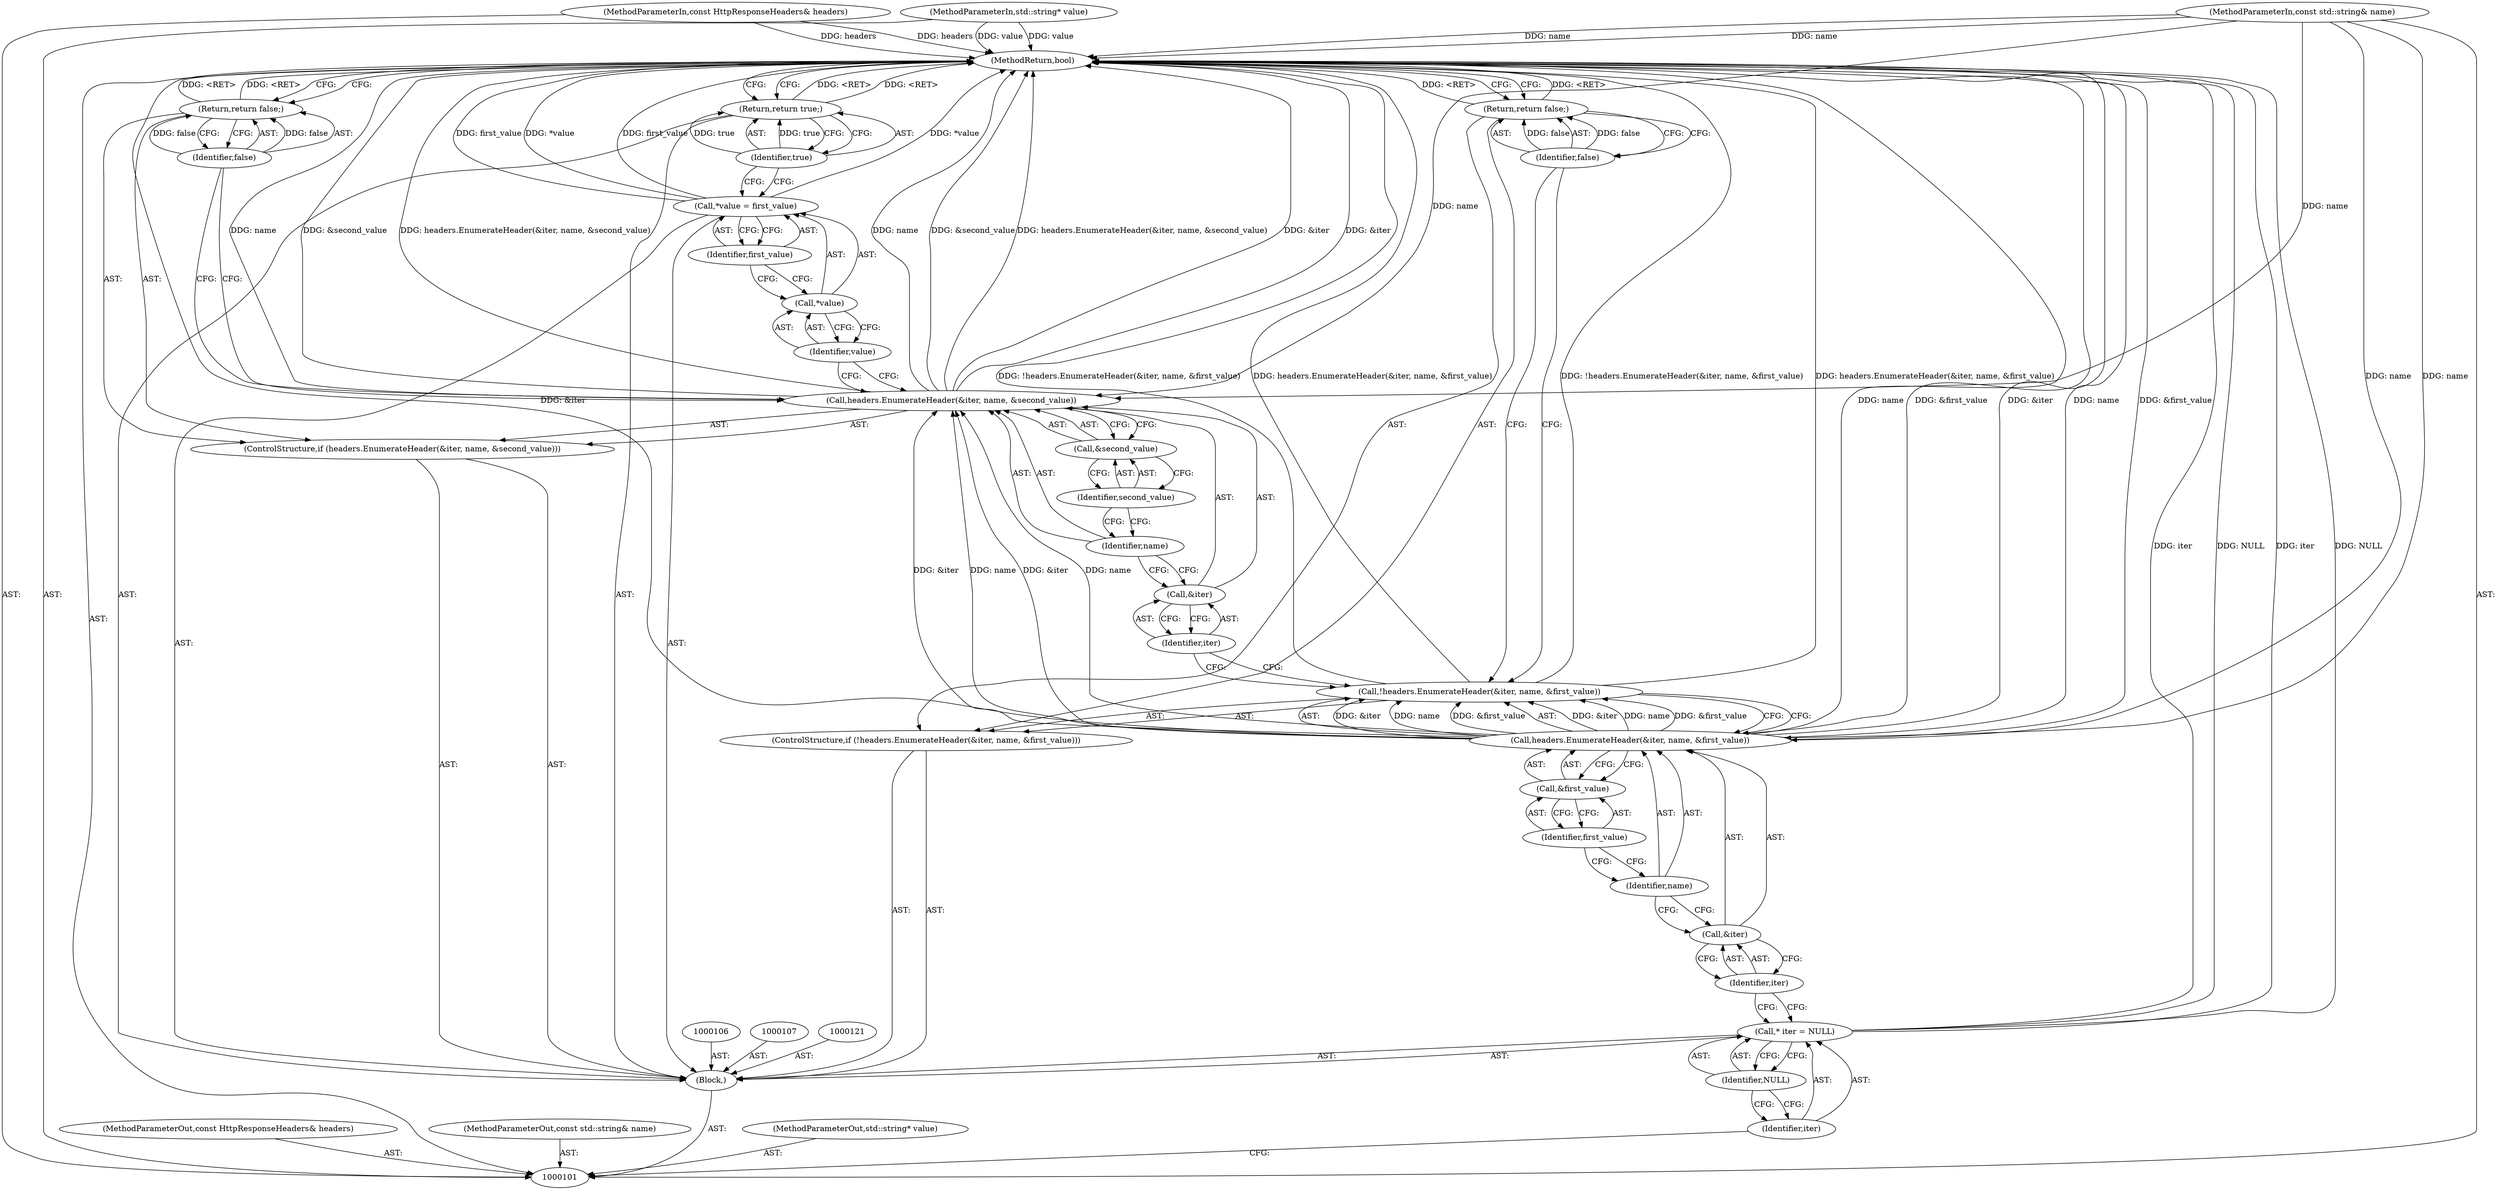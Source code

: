 digraph "0_Chrome_511d0a0a31a54e0cc0f15cb1b977dc9f9b20f0d3_2" {
"1000122" [label="(ControlStructure,if (headers.EnumerateHeader(&iter, name, &second_value)))"];
"1000124" [label="(Call,&iter)"];
"1000125" [label="(Identifier,iter)"];
"1000126" [label="(Identifier,name)"];
"1000127" [label="(Call,&second_value)"];
"1000128" [label="(Identifier,second_value)"];
"1000123" [label="(Call,headers.EnumerateHeader(&iter, name, &second_value))"];
"1000130" [label="(Identifier,false)"];
"1000129" [label="(Return,return false;)"];
"1000134" [label="(Identifier,first_value)"];
"1000131" [label="(Call,*value = first_value)"];
"1000132" [label="(Call,*value)"];
"1000133" [label="(Identifier,value)"];
"1000135" [label="(Return,return true;)"];
"1000136" [label="(Identifier,true)"];
"1000137" [label="(MethodReturn,bool)"];
"1000102" [label="(MethodParameterIn,const HttpResponseHeaders& headers)"];
"1000170" [label="(MethodParameterOut,const HttpResponseHeaders& headers)"];
"1000103" [label="(MethodParameterIn,const std::string& name)"];
"1000171" [label="(MethodParameterOut,const std::string& name)"];
"1000104" [label="(MethodParameterIn,std::string* value)"];
"1000172" [label="(MethodParameterOut,std::string* value)"];
"1000105" [label="(Block,)"];
"1000110" [label="(Identifier,NULL)"];
"1000108" [label="(Call,* iter = NULL)"];
"1000109" [label="(Identifier,iter)"];
"1000111" [label="(ControlStructure,if (!headers.EnumerateHeader(&iter, name, &first_value)))"];
"1000114" [label="(Call,&iter)"];
"1000115" [label="(Identifier,iter)"];
"1000116" [label="(Identifier,name)"];
"1000117" [label="(Call,&first_value)"];
"1000118" [label="(Identifier,first_value)"];
"1000112" [label="(Call,!headers.EnumerateHeader(&iter, name, &first_value))"];
"1000113" [label="(Call,headers.EnumerateHeader(&iter, name, &first_value))"];
"1000120" [label="(Identifier,false)"];
"1000119" [label="(Return,return false;)"];
"1000122" -> "1000105"  [label="AST: "];
"1000123" -> "1000122"  [label="AST: "];
"1000129" -> "1000122"  [label="AST: "];
"1000124" -> "1000123"  [label="AST: "];
"1000124" -> "1000125"  [label="CFG: "];
"1000125" -> "1000124"  [label="AST: "];
"1000126" -> "1000124"  [label="CFG: "];
"1000125" -> "1000124"  [label="AST: "];
"1000125" -> "1000112"  [label="CFG: "];
"1000124" -> "1000125"  [label="CFG: "];
"1000126" -> "1000123"  [label="AST: "];
"1000126" -> "1000124"  [label="CFG: "];
"1000128" -> "1000126"  [label="CFG: "];
"1000127" -> "1000123"  [label="AST: "];
"1000127" -> "1000128"  [label="CFG: "];
"1000128" -> "1000127"  [label="AST: "];
"1000123" -> "1000127"  [label="CFG: "];
"1000128" -> "1000127"  [label="AST: "];
"1000128" -> "1000126"  [label="CFG: "];
"1000127" -> "1000128"  [label="CFG: "];
"1000123" -> "1000122"  [label="AST: "];
"1000123" -> "1000127"  [label="CFG: "];
"1000124" -> "1000123"  [label="AST: "];
"1000126" -> "1000123"  [label="AST: "];
"1000127" -> "1000123"  [label="AST: "];
"1000130" -> "1000123"  [label="CFG: "];
"1000133" -> "1000123"  [label="CFG: "];
"1000123" -> "1000137"  [label="DDG: name"];
"1000123" -> "1000137"  [label="DDG: &second_value"];
"1000123" -> "1000137"  [label="DDG: headers.EnumerateHeader(&iter, name, &second_value)"];
"1000123" -> "1000137"  [label="DDG: &iter"];
"1000113" -> "1000123"  [label="DDG: &iter"];
"1000113" -> "1000123"  [label="DDG: name"];
"1000103" -> "1000123"  [label="DDG: name"];
"1000130" -> "1000129"  [label="AST: "];
"1000130" -> "1000123"  [label="CFG: "];
"1000129" -> "1000130"  [label="CFG: "];
"1000130" -> "1000129"  [label="DDG: false"];
"1000129" -> "1000122"  [label="AST: "];
"1000129" -> "1000130"  [label="CFG: "];
"1000130" -> "1000129"  [label="AST: "];
"1000137" -> "1000129"  [label="CFG: "];
"1000129" -> "1000137"  [label="DDG: <RET>"];
"1000130" -> "1000129"  [label="DDG: false"];
"1000134" -> "1000131"  [label="AST: "];
"1000134" -> "1000132"  [label="CFG: "];
"1000131" -> "1000134"  [label="CFG: "];
"1000131" -> "1000105"  [label="AST: "];
"1000131" -> "1000134"  [label="CFG: "];
"1000132" -> "1000131"  [label="AST: "];
"1000134" -> "1000131"  [label="AST: "];
"1000136" -> "1000131"  [label="CFG: "];
"1000131" -> "1000137"  [label="DDG: *value"];
"1000131" -> "1000137"  [label="DDG: first_value"];
"1000132" -> "1000131"  [label="AST: "];
"1000132" -> "1000133"  [label="CFG: "];
"1000133" -> "1000132"  [label="AST: "];
"1000134" -> "1000132"  [label="CFG: "];
"1000133" -> "1000132"  [label="AST: "];
"1000133" -> "1000123"  [label="CFG: "];
"1000132" -> "1000133"  [label="CFG: "];
"1000135" -> "1000105"  [label="AST: "];
"1000135" -> "1000136"  [label="CFG: "];
"1000136" -> "1000135"  [label="AST: "];
"1000137" -> "1000135"  [label="CFG: "];
"1000135" -> "1000137"  [label="DDG: <RET>"];
"1000136" -> "1000135"  [label="DDG: true"];
"1000136" -> "1000135"  [label="AST: "];
"1000136" -> "1000131"  [label="CFG: "];
"1000135" -> "1000136"  [label="CFG: "];
"1000136" -> "1000135"  [label="DDG: true"];
"1000137" -> "1000101"  [label="AST: "];
"1000137" -> "1000119"  [label="CFG: "];
"1000137" -> "1000129"  [label="CFG: "];
"1000137" -> "1000135"  [label="CFG: "];
"1000135" -> "1000137"  [label="DDG: <RET>"];
"1000119" -> "1000137"  [label="DDG: <RET>"];
"1000113" -> "1000137"  [label="DDG: &first_value"];
"1000113" -> "1000137"  [label="DDG: &iter"];
"1000113" -> "1000137"  [label="DDG: name"];
"1000123" -> "1000137"  [label="DDG: name"];
"1000123" -> "1000137"  [label="DDG: &second_value"];
"1000123" -> "1000137"  [label="DDG: headers.EnumerateHeader(&iter, name, &second_value)"];
"1000123" -> "1000137"  [label="DDG: &iter"];
"1000104" -> "1000137"  [label="DDG: value"];
"1000108" -> "1000137"  [label="DDG: iter"];
"1000108" -> "1000137"  [label="DDG: NULL"];
"1000131" -> "1000137"  [label="DDG: *value"];
"1000131" -> "1000137"  [label="DDG: first_value"];
"1000103" -> "1000137"  [label="DDG: name"];
"1000102" -> "1000137"  [label="DDG: headers"];
"1000112" -> "1000137"  [label="DDG: !headers.EnumerateHeader(&iter, name, &first_value)"];
"1000112" -> "1000137"  [label="DDG: headers.EnumerateHeader(&iter, name, &first_value)"];
"1000129" -> "1000137"  [label="DDG: <RET>"];
"1000102" -> "1000101"  [label="AST: "];
"1000102" -> "1000137"  [label="DDG: headers"];
"1000170" -> "1000101"  [label="AST: "];
"1000103" -> "1000101"  [label="AST: "];
"1000103" -> "1000137"  [label="DDG: name"];
"1000103" -> "1000113"  [label="DDG: name"];
"1000103" -> "1000123"  [label="DDG: name"];
"1000171" -> "1000101"  [label="AST: "];
"1000104" -> "1000101"  [label="AST: "];
"1000104" -> "1000137"  [label="DDG: value"];
"1000172" -> "1000101"  [label="AST: "];
"1000105" -> "1000101"  [label="AST: "];
"1000106" -> "1000105"  [label="AST: "];
"1000107" -> "1000105"  [label="AST: "];
"1000108" -> "1000105"  [label="AST: "];
"1000111" -> "1000105"  [label="AST: "];
"1000121" -> "1000105"  [label="AST: "];
"1000122" -> "1000105"  [label="AST: "];
"1000131" -> "1000105"  [label="AST: "];
"1000135" -> "1000105"  [label="AST: "];
"1000110" -> "1000108"  [label="AST: "];
"1000110" -> "1000109"  [label="CFG: "];
"1000108" -> "1000110"  [label="CFG: "];
"1000108" -> "1000105"  [label="AST: "];
"1000108" -> "1000110"  [label="CFG: "];
"1000109" -> "1000108"  [label="AST: "];
"1000110" -> "1000108"  [label="AST: "];
"1000115" -> "1000108"  [label="CFG: "];
"1000108" -> "1000137"  [label="DDG: iter"];
"1000108" -> "1000137"  [label="DDG: NULL"];
"1000109" -> "1000108"  [label="AST: "];
"1000109" -> "1000101"  [label="CFG: "];
"1000110" -> "1000109"  [label="CFG: "];
"1000111" -> "1000105"  [label="AST: "];
"1000112" -> "1000111"  [label="AST: "];
"1000119" -> "1000111"  [label="AST: "];
"1000114" -> "1000113"  [label="AST: "];
"1000114" -> "1000115"  [label="CFG: "];
"1000115" -> "1000114"  [label="AST: "];
"1000116" -> "1000114"  [label="CFG: "];
"1000115" -> "1000114"  [label="AST: "];
"1000115" -> "1000108"  [label="CFG: "];
"1000114" -> "1000115"  [label="CFG: "];
"1000116" -> "1000113"  [label="AST: "];
"1000116" -> "1000114"  [label="CFG: "];
"1000118" -> "1000116"  [label="CFG: "];
"1000117" -> "1000113"  [label="AST: "];
"1000117" -> "1000118"  [label="CFG: "];
"1000118" -> "1000117"  [label="AST: "];
"1000113" -> "1000117"  [label="CFG: "];
"1000118" -> "1000117"  [label="AST: "];
"1000118" -> "1000116"  [label="CFG: "];
"1000117" -> "1000118"  [label="CFG: "];
"1000112" -> "1000111"  [label="AST: "];
"1000112" -> "1000113"  [label="CFG: "];
"1000113" -> "1000112"  [label="AST: "];
"1000120" -> "1000112"  [label="CFG: "];
"1000125" -> "1000112"  [label="CFG: "];
"1000112" -> "1000137"  [label="DDG: !headers.EnumerateHeader(&iter, name, &first_value)"];
"1000112" -> "1000137"  [label="DDG: headers.EnumerateHeader(&iter, name, &first_value)"];
"1000113" -> "1000112"  [label="DDG: &iter"];
"1000113" -> "1000112"  [label="DDG: name"];
"1000113" -> "1000112"  [label="DDG: &first_value"];
"1000113" -> "1000112"  [label="AST: "];
"1000113" -> "1000117"  [label="CFG: "];
"1000114" -> "1000113"  [label="AST: "];
"1000116" -> "1000113"  [label="AST: "];
"1000117" -> "1000113"  [label="AST: "];
"1000112" -> "1000113"  [label="CFG: "];
"1000113" -> "1000137"  [label="DDG: &first_value"];
"1000113" -> "1000137"  [label="DDG: &iter"];
"1000113" -> "1000137"  [label="DDG: name"];
"1000113" -> "1000112"  [label="DDG: &iter"];
"1000113" -> "1000112"  [label="DDG: name"];
"1000113" -> "1000112"  [label="DDG: &first_value"];
"1000103" -> "1000113"  [label="DDG: name"];
"1000113" -> "1000123"  [label="DDG: &iter"];
"1000113" -> "1000123"  [label="DDG: name"];
"1000120" -> "1000119"  [label="AST: "];
"1000120" -> "1000112"  [label="CFG: "];
"1000119" -> "1000120"  [label="CFG: "];
"1000120" -> "1000119"  [label="DDG: false"];
"1000119" -> "1000111"  [label="AST: "];
"1000119" -> "1000120"  [label="CFG: "];
"1000120" -> "1000119"  [label="AST: "];
"1000137" -> "1000119"  [label="CFG: "];
"1000119" -> "1000137"  [label="DDG: <RET>"];
"1000120" -> "1000119"  [label="DDG: false"];
}
